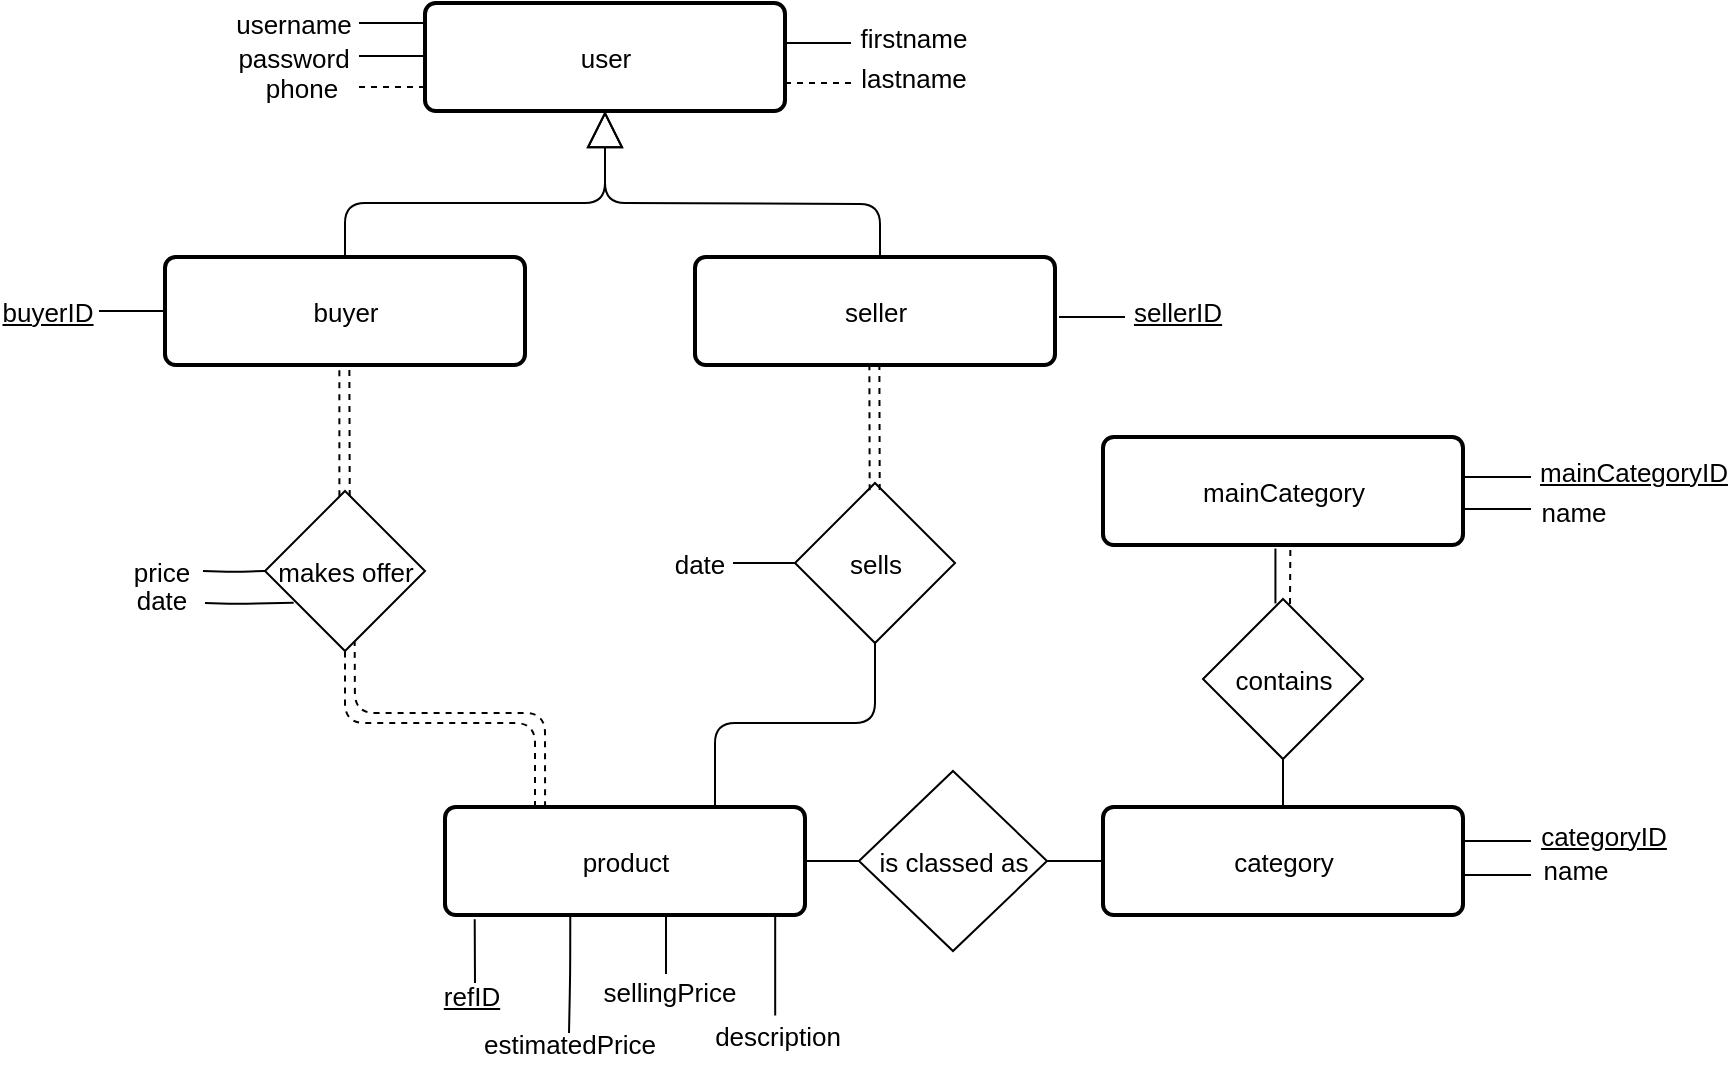 <mxfile version="10.5.5" type="github"><diagram id="YgW9Uo002BW49C1mTIR7" name="Page-1"><mxGraphModel dx="2323" dy="1273" grid="1" gridSize="10" guides="1" tooltips="1" connect="1" arrows="1" fold="1" page="1" pageScale="1" pageWidth="827" pageHeight="1169" math="0" shadow="0"><root><mxCell id="0"/><mxCell id="1" parent="0"/><mxCell id="ROxcMtPPsgrJb8zzwZX4-43" value="buyer" style="strokeWidth=2;rounded=1;arcSize=10;whiteSpace=wrap;html=1;align=center;fontSize=13;" parent="1" vertex="1"><mxGeometry x="101.5" y="217.5" width="180" height="54" as="geometry"/></mxCell><mxCell id="ROxcMtPPsgrJb8zzwZX4-44" value="seller" style="strokeWidth=2;rounded=1;arcSize=10;whiteSpace=wrap;html=1;align=center;fontSize=13;" parent="1" vertex="1"><mxGeometry x="366.5" y="217.5" width="180" height="54" as="geometry"/></mxCell><mxCell id="ROxcMtPPsgrJb8zzwZX4-46" value="product&lt;br style=&quot;font-size: 13px;&quot;&gt;" style="strokeWidth=2;rounded=1;arcSize=10;whiteSpace=wrap;html=1;align=center;fontSize=13;" parent="1" vertex="1"><mxGeometry x="241.5" y="492.5" width="180" height="54" as="geometry"/></mxCell><mxCell id="ROxcMtPPsgrJb8zzwZX4-48" value="category&lt;br style=&quot;font-size: 13px;&quot;&gt;" style="strokeWidth=2;rounded=1;arcSize=10;whiteSpace=wrap;html=1;align=center;fontSize=13;" parent="1" vertex="1"><mxGeometry x="570.5" y="492.5" width="180" height="54" as="geometry"/></mxCell><mxCell id="ROxcMtPPsgrJb8zzwZX4-49" value="mainCategory&lt;br style=&quot;font-size: 13px;&quot;&gt;" style="strokeWidth=2;rounded=1;arcSize=10;whiteSpace=wrap;html=1;align=center;fontSize=13;" parent="1" vertex="1"><mxGeometry x="570.5" y="307.5" width="180" height="54" as="geometry"/></mxCell><mxCell id="ROxcMtPPsgrJb8zzwZX4-50" value="user" style="strokeWidth=2;rounded=1;arcSize=10;whiteSpace=wrap;html=1;align=center;fontSize=13;" parent="1" vertex="1"><mxGeometry x="231.5" y="90.5" width="180" height="54" as="geometry"/></mxCell><mxCell id="ROxcMtPPsgrJb8zzwZX4-51" value="Extends" style="endArrow=block;endSize=16;endFill=0;fontSize=13;fontColor=none;noLabel=1;entryX=0.5;entryY=1;entryDx=0;entryDy=0;exitX=0.5;exitY=0;exitDx=0;exitDy=0;" parent="1" source="ROxcMtPPsgrJb8zzwZX4-43" target="ROxcMtPPsgrJb8zzwZX4-50" edge="1"><mxGeometry width="160" relative="1" as="geometry"><mxPoint x="201.5" y="200.5" as="sourcePoint"/><mxPoint x="361.5" y="200.5" as="targetPoint"/><Array as="points"><mxPoint x="191.5" y="190.5"/><mxPoint x="321.5" y="190.5"/></Array></mxGeometry></mxCell><mxCell id="ROxcMtPPsgrJb8zzwZX4-52" value="Extends" style="endArrow=block;endSize=16;endFill=0;fontSize=13;fontColor=none;noLabel=1;entryX=0.5;entryY=1;entryDx=0;entryDy=0;" parent="1" target="ROxcMtPPsgrJb8zzwZX4-50" edge="1"><mxGeometry width="160" relative="1" as="geometry"><mxPoint x="459" y="218" as="sourcePoint"/><mxPoint x="331.5" y="154.5" as="targetPoint"/><Array as="points"><mxPoint x="459" y="191"/><mxPoint x="321.5" y="190.5"/></Array></mxGeometry></mxCell><mxCell id="ROxcMtPPsgrJb8zzwZX4-53" value="" style="endArrow=none;html=1;edgeStyle=orthogonalEdgeStyle;fontSize=13;fontColor=none;" parent="1" edge="1"><mxGeometry relative="1" as="geometry"><mxPoint x="198.5" y="100.5" as="sourcePoint"/><mxPoint x="231.5" y="100.5" as="targetPoint"/></mxGeometry></mxCell><mxCell id="ROxcMtPPsgrJb8zzwZX4-56" value="" style="endArrow=none;html=1;edgeStyle=orthogonalEdgeStyle;fontSize=13;fontColor=none;" parent="1" edge="1"><mxGeometry relative="1" as="geometry"><mxPoint x="198.5" y="117" as="sourcePoint"/><mxPoint x="231.5" y="117" as="targetPoint"/></mxGeometry></mxCell><mxCell id="ROxcMtPPsgrJb8zzwZX4-57" value="" style="endArrow=none;html=1;edgeStyle=orthogonalEdgeStyle;fontSize=13;fontColor=none;dashed=1;" parent="1" edge="1"><mxGeometry relative="1" as="geometry"><mxPoint x="198.5" y="132.5" as="sourcePoint"/><mxPoint x="231.5" y="132.5" as="targetPoint"/></mxGeometry></mxCell><mxCell id="ROxcMtPPsgrJb8zzwZX4-58" value="" style="endArrow=none;html=1;edgeStyle=orthogonalEdgeStyle;fontSize=13;fontColor=none;" parent="1" edge="1"><mxGeometry relative="1" as="geometry"><mxPoint x="411.5" y="110.5" as="sourcePoint"/><mxPoint x="444.5" y="110.5" as="targetPoint"/></mxGeometry></mxCell><mxCell id="ROxcMtPPsgrJb8zzwZX4-59" value="" style="endArrow=none;html=1;edgeStyle=orthogonalEdgeStyle;fontSize=13;fontColor=none;dashed=1;" parent="1" edge="1"><mxGeometry relative="1" as="geometry"><mxPoint x="411.5" y="130.5" as="sourcePoint"/><mxPoint x="444.5" y="130.5" as="targetPoint"/></mxGeometry></mxCell><mxCell id="ROxcMtPPsgrJb8zzwZX4-60" value="username" style="text;html=1;strokeColor=none;fillColor=none;align=center;verticalAlign=middle;whiteSpace=wrap;rounded=0;fontSize=13;fontColor=none;" parent="1" vertex="1"><mxGeometry x="145.5" y="90.714" width="40" height="20" as="geometry"/></mxCell><mxCell id="ROxcMtPPsgrJb8zzwZX4-63" value="password" style="text;html=1;strokeColor=none;fillColor=none;align=center;verticalAlign=middle;whiteSpace=wrap;rounded=0;fontSize=13;fontColor=none;" parent="1" vertex="1"><mxGeometry x="145.5" y="107.714" width="40" height="20" as="geometry"/></mxCell><mxCell id="ROxcMtPPsgrJb8zzwZX4-64" value="phone" style="text;html=1;strokeColor=none;fillColor=none;align=center;verticalAlign=middle;whiteSpace=wrap;rounded=0;fontSize=13;fontColor=none;" parent="1" vertex="1"><mxGeometry x="149.5" y="122.714" width="40" height="20" as="geometry"/></mxCell><mxCell id="ROxcMtPPsgrJb8zzwZX4-65" value="firstname" style="text;html=1;strokeColor=none;fillColor=none;align=center;verticalAlign=middle;whiteSpace=wrap;rounded=0;fontSize=13;fontColor=none;" parent="1" vertex="1"><mxGeometry x="455.5" y="97.714" width="40" height="20" as="geometry"/></mxCell><mxCell id="ROxcMtPPsgrJb8zzwZX4-66" value="lastname" style="text;html=1;strokeColor=none;fillColor=none;align=center;verticalAlign=middle;whiteSpace=wrap;rounded=0;fontSize=13;fontColor=none;" parent="1" vertex="1"><mxGeometry x="455.5" y="117.714" width="40" height="20" as="geometry"/></mxCell><mxCell id="ROxcMtPPsgrJb8zzwZX4-67" value="" style="endArrow=none;html=1;edgeStyle=orthogonalEdgeStyle;fontSize=13;fontColor=none;" parent="1" edge="1"><mxGeometry relative="1" as="geometry"><mxPoint x="68.5" y="244.5" as="sourcePoint"/><mxPoint x="101.5" y="244.5" as="targetPoint"/></mxGeometry></mxCell><mxCell id="ROxcMtPPsgrJb8zzwZX4-68" value="&lt;u style=&quot;font-size: 13px;&quot;&gt;buyerID&lt;/u&gt;" style="text;html=1;strokeColor=none;fillColor=none;align=center;verticalAlign=middle;whiteSpace=wrap;rounded=0;fontSize=13;fontColor=none;" parent="1" vertex="1"><mxGeometry x="22.5" y="234.714" width="40" height="20" as="geometry"/></mxCell><mxCell id="ROxcMtPPsgrJb8zzwZX4-70" value="" style="endArrow=none;html=1;edgeStyle=orthogonalEdgeStyle;fontSize=13;fontColor=none;" parent="1" edge="1"><mxGeometry relative="1" as="geometry"><mxPoint x="548.5" y="247.5" as="sourcePoint"/><mxPoint x="581.5" y="247.5" as="targetPoint"/></mxGeometry></mxCell><mxCell id="ROxcMtPPsgrJb8zzwZX4-71" value="sellerID" style="text;html=1;strokeColor=none;fillColor=none;align=center;verticalAlign=middle;whiteSpace=wrap;rounded=0;fontSize=13;fontColor=none;fontStyle=4" parent="1" vertex="1"><mxGeometry x="587.5" y="234.714" width="40" height="20" as="geometry"/></mxCell><mxCell id="ROxcMtPPsgrJb8zzwZX4-72" value="makes offer" style="rhombus;whiteSpace=wrap;html=1;fontSize=13;fontColor=none;" parent="1" vertex="1"><mxGeometry x="151.5" y="334.5" width="80" height="80" as="geometry"/></mxCell><mxCell id="ROxcMtPPsgrJb8zzwZX4-75" value="is classed as" style="rhombus;whiteSpace=wrap;html=1;fontSize=13;fontColor=none;" parent="1" vertex="1"><mxGeometry x="448.5" y="474.5" width="94" height="90" as="geometry"/></mxCell><mxCell id="ROxcMtPPsgrJb8zzwZX4-76" value="sells" style="rhombus;whiteSpace=wrap;html=1;fontSize=13;fontColor=none;" parent="1" vertex="1"><mxGeometry x="416.5" y="330.5" width="80" height="80" as="geometry"/></mxCell><mxCell id="ROxcMtPPsgrJb8zzwZX4-77" value="contains" style="rhombus;whiteSpace=wrap;html=1;fontSize=13;fontColor=none;" parent="1" vertex="1"><mxGeometry x="620.5" y="388.5" width="80" height="80" as="geometry"/></mxCell><mxCell id="ROxcMtPPsgrJb8zzwZX4-78" value="" style="endArrow=none;html=1;fontSize=13;fontColor=none;exitX=0.465;exitY=0.033;exitDx=0;exitDy=0;exitPerimeter=0;dashed=1;" parent="1" source="ROxcMtPPsgrJb8zzwZX4-72" edge="1"><mxGeometry width="50" height="50" relative="1" as="geometry"><mxPoint x="186.714" y="336.571" as="sourcePoint"/><mxPoint x="188.683" y="271.5" as="targetPoint"/></mxGeometry></mxCell><mxCell id="ROxcMtPPsgrJb8zzwZX4-79" value="" style="endArrow=none;html=1;fontSize=13;fontColor=none;exitX=0.25;exitY=0;exitDx=0;exitDy=0;entryX=0.5;entryY=1;entryDx=0;entryDy=0;dashed=1;" parent="1" source="ROxcMtPPsgrJb8zzwZX4-46" target="ROxcMtPPsgrJb8zzwZX4-72" edge="1"><mxGeometry width="50" height="50" relative="1" as="geometry"><mxPoint x="191.5" y="473.5" as="sourcePoint"/><mxPoint x="191.5" y="430.5" as="targetPoint"/><Array as="points"><mxPoint x="286.5" y="450.5"/><mxPoint x="191.5" y="450.5"/></Array></mxGeometry></mxCell><mxCell id="ROxcMtPPsgrJb8zzwZX4-82" value="" style="endArrow=none;html=1;fontSize=13;fontColor=none;exitX=0.75;exitY=0;exitDx=0;exitDy=0;entryX=0.5;entryY=1;entryDx=0;entryDy=0;" parent="1" source="ROxcMtPPsgrJb8zzwZX4-46" target="ROxcMtPPsgrJb8zzwZX4-76" edge="1"><mxGeometry width="50" height="50" relative="1" as="geometry"><mxPoint x="455.5" y="468.5" as="sourcePoint"/><mxPoint x="458.5" y="420.5" as="targetPoint"/><Array as="points"><mxPoint x="376.5" y="450.5"/><mxPoint x="456.5" y="450.5"/></Array></mxGeometry></mxCell><mxCell id="aD2Go6PoSINNlVchVnyg-1" value="" style="endArrow=none;html=1;fontSize=13;fontColor=none;entryX=0.5;entryY=1;entryDx=0;entryDy=0;exitX=0.5;exitY=0;exitDx=0;exitDy=0;" parent="1" edge="1"><mxGeometry width="50" height="50" relative="1" as="geometry"><mxPoint x="656.714" y="390.714" as="sourcePoint"/><mxPoint x="656.714" y="363.286" as="targetPoint"/></mxGeometry></mxCell><mxCell id="aD2Go6PoSINNlVchVnyg-2" value="" style="endArrow=none;html=1;fontSize=13;fontColor=none;exitX=0.5;exitY=0;exitDx=0;exitDy=0;entryX=0.5;entryY=1;entryDx=0;entryDy=0;" parent="1" source="ROxcMtPPsgrJb8zzwZX4-48" target="ROxcMtPPsgrJb8zzwZX4-77" edge="1"><mxGeometry width="50" height="50" relative="1" as="geometry"><mxPoint x="698.5" y="480.5" as="sourcePoint"/><mxPoint x="670" y="470" as="targetPoint"/></mxGeometry></mxCell><mxCell id="aD2Go6PoSINNlVchVnyg-3" value="" style="endArrow=none;html=1;fontSize=13;fontColor=none;entryX=1;entryY=0.5;entryDx=0;entryDy=0;exitX=0;exitY=0.5;exitDx=0;exitDy=0;" parent="1" source="ROxcMtPPsgrJb8zzwZX4-75" target="ROxcMtPPsgrJb8zzwZX4-46" edge="1"><mxGeometry width="50" height="50" relative="1" as="geometry"><mxPoint x="444.5" y="581" as="sourcePoint"/><mxPoint x="443.5" y="522" as="targetPoint"/></mxGeometry></mxCell><mxCell id="aD2Go6PoSINNlVchVnyg-4" value="" style="endArrow=none;html=1;fontSize=13;fontColor=none;exitX=0;exitY=0.5;exitDx=0;exitDy=0;entryX=1;entryY=0.5;entryDx=0;entryDy=0;" parent="1" source="ROxcMtPPsgrJb8zzwZX4-48" target="ROxcMtPPsgrJb8zzwZX4-75" edge="1"><mxGeometry width="50" height="50" relative="1" as="geometry"><mxPoint x="571.5" y="522.5" as="sourcePoint"/><mxPoint x="550" y="510" as="targetPoint"/></mxGeometry></mxCell><mxCell id="aD2Go6PoSINNlVchVnyg-5" value="" style="endArrow=none;html=1;edgeStyle=orthogonalEdgeStyle;fontSize=13;fontColor=none;" parent="1" edge="1"><mxGeometry relative="1" as="geometry"><mxPoint x="751.5" y="327.5" as="sourcePoint"/><mxPoint x="784.5" y="327.5" as="targetPoint"/></mxGeometry></mxCell><mxCell id="aD2Go6PoSINNlVchVnyg-6" value="mainCategoryID" style="text;html=1;strokeColor=none;fillColor=none;align=center;verticalAlign=middle;whiteSpace=wrap;rounded=0;fontSize=13;fontColor=none;fontStyle=4" parent="1" vertex="1"><mxGeometry x="815.5" y="314.714" width="40" height="20" as="geometry"/></mxCell><mxCell id="aD2Go6PoSINNlVchVnyg-7" value="" style="endArrow=none;html=1;edgeStyle=orthogonalEdgeStyle;fontSize=13;fontColor=none;" parent="1" edge="1"><mxGeometry relative="1" as="geometry"><mxPoint x="751.5" y="343.5" as="sourcePoint"/><mxPoint x="784.5" y="343.5" as="targetPoint"/></mxGeometry></mxCell><mxCell id="aD2Go6PoSINNlVchVnyg-8" value="name" style="text;html=1;strokeColor=none;fillColor=none;align=center;verticalAlign=middle;whiteSpace=wrap;rounded=0;fontSize=13;fontColor=none;fontStyle=0" parent="1" vertex="1"><mxGeometry x="786" y="334.714" width="40" height="20" as="geometry"/></mxCell><mxCell id="aD2Go6PoSINNlVchVnyg-9" value="" style="endArrow=none;html=1;edgeStyle=orthogonalEdgeStyle;fontSize=13;fontColor=none;" parent="1" edge="1"><mxGeometry relative="1" as="geometry"><mxPoint x="751.5" y="509.5" as="sourcePoint"/><mxPoint x="784.5" y="509.5" as="targetPoint"/></mxGeometry></mxCell><mxCell id="aD2Go6PoSINNlVchVnyg-10" value="categoryID" style="text;html=1;strokeColor=none;fillColor=none;align=center;verticalAlign=middle;whiteSpace=wrap;rounded=0;fontSize=13;fontColor=none;fontStyle=4" parent="1" vertex="1"><mxGeometry x="800.5" y="496.714" width="40" height="20" as="geometry"/></mxCell><mxCell id="aD2Go6PoSINNlVchVnyg-11" value="" style="endArrow=none;html=1;edgeStyle=orthogonalEdgeStyle;fontSize=13;fontColor=none;" parent="1" edge="1"><mxGeometry relative="1" as="geometry"><mxPoint x="751.5" y="526.5" as="sourcePoint"/><mxPoint x="784.5" y="526.5" as="targetPoint"/></mxGeometry></mxCell><mxCell id="aD2Go6PoSINNlVchVnyg-12" value="name" style="text;html=1;strokeColor=none;fillColor=none;align=center;verticalAlign=middle;whiteSpace=wrap;rounded=0;fontSize=13;fontColor=none;fontStyle=0" parent="1" vertex="1"><mxGeometry x="786.5" y="513.714" width="40" height="20" as="geometry"/></mxCell><mxCell id="aD2Go6PoSINNlVchVnyg-15" value="" style="endArrow=none;html=1;edgeStyle=orthogonalEdgeStyle;fontSize=13;fontColor=none;exitX=0.25;exitY=1;exitDx=0;exitDy=0;" parent="1" edge="1"><mxGeometry relative="1" as="geometry"><mxPoint x="256.357" y="548.643" as="sourcePoint"/><mxPoint x="256.5" y="580.5" as="targetPoint"/><Array as="points"><mxPoint x="256.5" y="560.5"/><mxPoint x="256.5" y="560.5"/></Array></mxGeometry></mxCell><mxCell id="aD2Go6PoSINNlVchVnyg-16" value="&lt;u style=&quot;font-size: 13px;&quot;&gt;refID&lt;/u&gt;" style="text;html=1;strokeColor=none;fillColor=none;align=center;verticalAlign=middle;whiteSpace=wrap;rounded=0;fontSize=13;fontColor=none;" parent="1" vertex="1"><mxGeometry x="235" y="576.714" width="40" height="20" as="geometry"/></mxCell><mxCell id="aD2Go6PoSINNlVchVnyg-18" value="" style="endArrow=none;html=1;edgeStyle=orthogonalEdgeStyle;fontSize=13;fontColor=none;exitX=0.348;exitY=1.006;exitDx=0;exitDy=0;exitPerimeter=0;" parent="1" edge="1" source="ROxcMtPPsgrJb8zzwZX4-46"><mxGeometry relative="1" as="geometry"><mxPoint x="303.5" y="562.5" as="sourcePoint"/><mxPoint x="303.5" y="605.5" as="targetPoint"/><Array as="points"/></mxGeometry></mxCell><mxCell id="aD2Go6PoSINNlVchVnyg-19" value="&lt;span style=&quot;font-size: 13px;&quot;&gt;estimatedPrice&lt;/span&gt;" style="text;html=1;strokeColor=none;fillColor=none;align=center;verticalAlign=middle;whiteSpace=wrap;rounded=0;fontSize=13;fontColor=none;fontStyle=0" parent="1" vertex="1"><mxGeometry x="283.5" y="600.714" width="40" height="20" as="geometry"/></mxCell><mxCell id="aD2Go6PoSINNlVchVnyg-20" value="" style="endArrow=none;html=1;edgeStyle=orthogonalEdgeStyle;fontSize=13;fontColor=none;" parent="1" edge="1"><mxGeometry relative="1" as="geometry"><mxPoint x="352" y="547" as="sourcePoint"/><mxPoint x="352" y="576" as="targetPoint"/><Array as="points"><mxPoint x="352" y="570"/><mxPoint x="352" y="570"/></Array></mxGeometry></mxCell><mxCell id="aD2Go6PoSINNlVchVnyg-21" value="&lt;span style=&quot;font-size: 13px;&quot;&gt;sellingPrice&lt;/span&gt;" style="text;html=1;strokeColor=none;fillColor=none;align=center;verticalAlign=middle;whiteSpace=wrap;rounded=0;fontSize=13;fontColor=none;fontStyle=0" parent="1" vertex="1"><mxGeometry x="334" y="574.714" width="40" height="20" as="geometry"/></mxCell><mxCell id="aD2Go6PoSINNlVchVnyg-24" value="" style="endArrow=none;html=1;edgeStyle=orthogonalEdgeStyle;fontSize=13;fontColor=none;entryX=0;entryY=0.5;entryDx=0;entryDy=0;" parent="1" target="ROxcMtPPsgrJb8zzwZX4-72" edge="1"><mxGeometry relative="1" as="geometry"><mxPoint x="120.5" y="374.5" as="sourcePoint"/><mxPoint x="148.5" y="370.5" as="targetPoint"/></mxGeometry></mxCell><mxCell id="aD2Go6PoSINNlVchVnyg-25" value="&lt;span style=&quot;font-size: 13px;&quot;&gt;price&lt;/span&gt;" style="text;html=1;strokeColor=none;fillColor=none;align=center;verticalAlign=middle;whiteSpace=wrap;rounded=0;fontSize=13;fontColor=none;fontStyle=0" parent="1" vertex="1"><mxGeometry x="79.5" y="364.714" width="40" height="20" as="geometry"/></mxCell><mxCell id="aD2Go6PoSINNlVchVnyg-26" value="" style="endArrow=none;html=1;edgeStyle=orthogonalEdgeStyle;fontSize=13;fontColor=none;entryX=0;entryY=0.5;entryDx=0;entryDy=0;" parent="1" edge="1"><mxGeometry relative="1" as="geometry"><mxPoint x="385.5" y="370.5" as="sourcePoint"/><mxPoint x="416.5" y="370.5" as="targetPoint"/></mxGeometry></mxCell><mxCell id="aD2Go6PoSINNlVchVnyg-27" value="&lt;span style=&quot;font-size: 13px;&quot;&gt;date&lt;/span&gt;" style="text;html=1;strokeColor=none;fillColor=none;align=center;verticalAlign=middle;whiteSpace=wrap;rounded=0;fontSize=13;fontColor=none;fontStyle=0" parent="1" vertex="1"><mxGeometry x="348.5" y="360.714" width="40" height="20" as="geometry"/></mxCell><mxCell id="aD2Go6PoSINNlVchVnyg-28" value="" style="endArrow=none;html=1;edgeStyle=orthogonalEdgeStyle;fontSize=13;fontColor=none;entryX=0.179;entryY=0.699;entryDx=0;entryDy=0;entryPerimeter=0;" parent="1" target="ROxcMtPPsgrJb8zzwZX4-72" edge="1"><mxGeometry relative="1" as="geometry"><mxPoint x="121.5" y="390.5" as="sourcePoint"/><mxPoint x="152.5" y="390.5" as="targetPoint"/></mxGeometry></mxCell><mxCell id="aD2Go6PoSINNlVchVnyg-29" value="&lt;span style=&quot;font-size: 13px;&quot;&gt;date&lt;/span&gt;" style="text;html=1;strokeColor=none;fillColor=none;align=center;verticalAlign=middle;whiteSpace=wrap;rounded=0;fontSize=13;fontColor=none;fontStyle=0" parent="1" vertex="1"><mxGeometry x="79.5" y="378.714" width="40" height="20" as="geometry"/></mxCell><mxCell id="aD2Go6PoSINNlVchVnyg-31" value="" style="endArrow=none;html=1;fontSize=13;fontColor=none;exitX=0.465;exitY=0.033;exitDx=0;exitDy=0;exitPerimeter=0;dashed=1;" parent="1" edge="1"><mxGeometry width="50" height="50" relative="1" as="geometry"><mxPoint x="193.857" y="336.952" as="sourcePoint"/><mxPoint x="193.683" y="271.5" as="targetPoint"/></mxGeometry></mxCell><mxCell id="aD2Go6PoSINNlVchVnyg-32" value="" style="endArrow=none;html=1;fontSize=13;fontColor=none;exitX=0.465;exitY=0.033;exitDx=0;exitDy=0;exitPerimeter=0;dashed=1;" parent="1" edge="1"><mxGeometry width="50" height="50" relative="1" as="geometry"><mxPoint x="453.833" y="334.167" as="sourcePoint"/><mxPoint x="453.683" y="268.5" as="targetPoint"/></mxGeometry></mxCell><mxCell id="aD2Go6PoSINNlVchVnyg-33" value="" style="endArrow=none;html=1;fontSize=13;fontColor=none;exitX=0.465;exitY=0.033;exitDx=0;exitDy=0;exitPerimeter=0;dashed=1;" parent="1" edge="1"><mxGeometry width="50" height="50" relative="1" as="geometry"><mxPoint x="458.857" y="333.952" as="sourcePoint"/><mxPoint x="458.683" y="268.5" as="targetPoint"/></mxGeometry></mxCell><mxCell id="aD2Go6PoSINNlVchVnyg-34" value="" style="endArrow=none;html=1;fontSize=13;fontColor=none;entryX=0.5;entryY=1;entryDx=0;entryDy=0;dashed=1;exitX=0.278;exitY=0.003;exitDx=0;exitDy=0;exitPerimeter=0;" parent="1" source="ROxcMtPPsgrJb8zzwZX4-46" edge="1"><mxGeometry width="50" height="50" relative="1" as="geometry"><mxPoint x="292" y="487" as="sourcePoint"/><mxPoint x="196.333" y="409.667" as="targetPoint"/><Array as="points"><mxPoint x="291.5" y="445.5"/><mxPoint x="196.5" y="445.5"/></Array></mxGeometry></mxCell><mxCell id="aD2Go6PoSINNlVchVnyg-35" value="" style="endArrow=none;html=1;fontSize=13;fontColor=none;dashed=1;" parent="1" edge="1"><mxGeometry width="50" height="50" relative="1" as="geometry"><mxPoint x="664" y="391" as="sourcePoint"/><mxPoint x="664.183" y="361.5" as="targetPoint"/></mxGeometry></mxCell><mxCell id="7THe7Lnc7ptEvgoUfqfe-1" value="" style="endArrow=none;html=1;edgeStyle=orthogonalEdgeStyle;fontSize=13;fontColor=none;entryX=0.5;entryY=0;entryDx=0;entryDy=0;" edge="1" parent="1" target="7THe7Lnc7ptEvgoUfqfe-2"><mxGeometry relative="1" as="geometry"><mxPoint x="406.603" y="546.793" as="sourcePoint"/><mxPoint x="407" y="590" as="targetPoint"/><Array as="points"><mxPoint x="407" y="596"/></Array></mxGeometry></mxCell><mxCell id="7THe7Lnc7ptEvgoUfqfe-2" value="&lt;span style=&quot;font-size: 13px&quot;&gt;description&lt;/span&gt;" style="text;html=1;strokeColor=none;fillColor=none;align=center;verticalAlign=middle;whiteSpace=wrap;rounded=0;fontSize=13;fontColor=none;fontStyle=0" vertex="1" parent="1"><mxGeometry x="387.5" y="596.714" width="40" height="20" as="geometry"/></mxCell></root></mxGraphModel></diagram></mxfile>